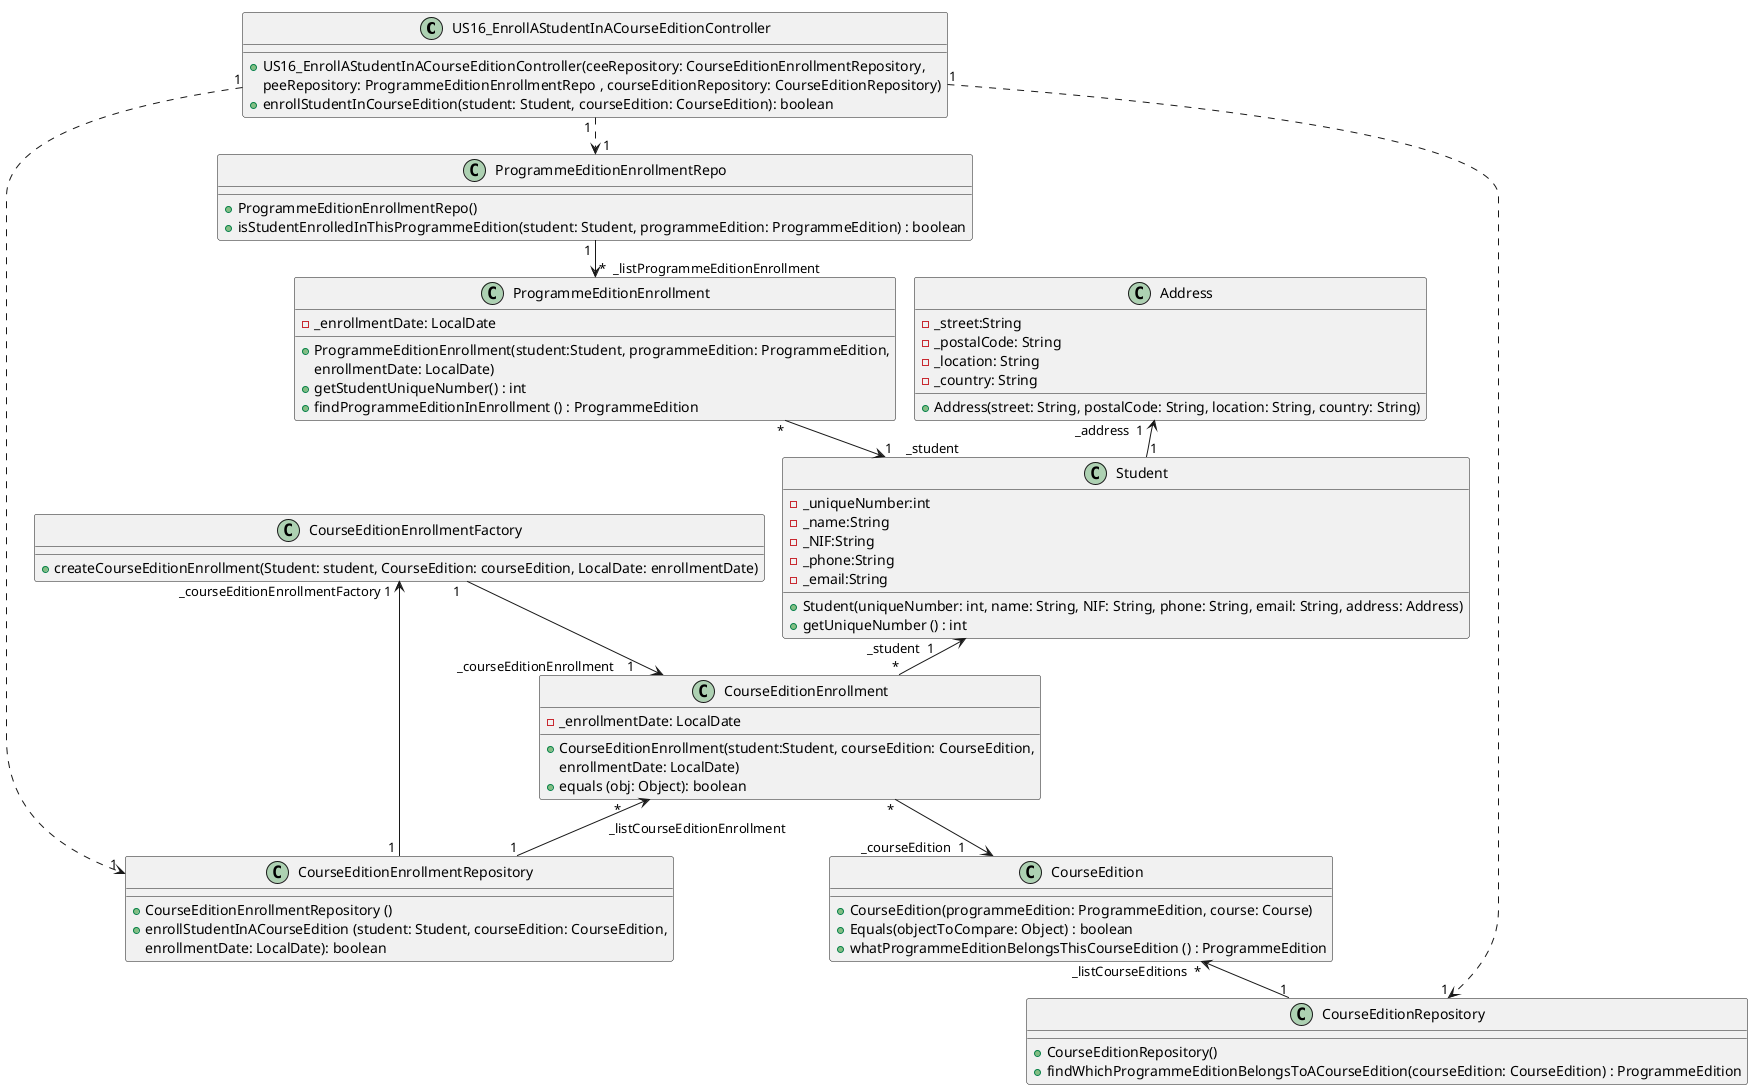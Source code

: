 @startuml
!pragma layout smetana


class US16_EnrollAStudentInACourseEditionController {
    +US16_EnrollAStudentInACourseEditionController(ceeRepository: CourseEditionEnrollmentRepository,
    peeRepository: ProgrammeEditionEnrollmentRepo , courseEditionRepository: CourseEditionRepository)
    +enrollStudentInCourseEdition(student: Student, courseEdition: CourseEdition): boolean
}

class CourseEditionEnrollmentFactory{
    +createCourseEditionEnrollment(Student: student, CourseEdition: courseEdition, LocalDate: enrollmentDate)
}

class CourseEditionEnrollment {
    -_enrollmentDate: LocalDate
    +CourseEditionEnrollment(student:Student, courseEdition: CourseEdition,
     enrollmentDate: LocalDate)
    +equals (obj: Object): boolean
}

class CourseEditionEnrollmentRepository {
    +CourseEditionEnrollmentRepository ()
    +enrollStudentInACourseEdition (student: Student, courseEdition: CourseEdition,
    enrollmentDate: LocalDate): boolean
}

class ProgrammeEditionEnrollment {
    -_enrollmentDate: LocalDate
    +ProgrammeEditionEnrollment(student:Student, programmeEdition: ProgrammeEdition,
     enrollmentDate: LocalDate)
    +getStudentUniqueNumber() : int
    +findProgrammeEditionInEnrollment () : ProgrammeEdition
}

class ProgrammeEditionEnrollmentRepo {
    +ProgrammeEditionEnrollmentRepo()
    +isStudentEnrolledInThisProgrammeEdition(student: Student, programmeEdition: ProgrammeEdition) : boolean
}

class Student {
    -_uniqueNumber:int
    -_name:String
    -_NIF:String
    -_phone:String
    -_email:String
    +Student(uniqueNumber: int, name: String, NIF: String, phone: String, email: String, address: Address)
    +getUniqueNumber () : int
}

class Address {
     -_street:String
     -_postalCode: String
     -_location: String
     -_country: String
     +Address(street: String, postalCode: String, location: String, country: String)
}

class CourseEdition {
    +CourseEdition(programmeEdition: ProgrammeEdition, course: Course)
    +Equals(objectToCompare: Object) : boolean
    +whatProgrammeEditionBelongsThisCourseEdition () : ProgrammeEdition
}

class CourseEditionRepository {
    +CourseEditionRepository()
    +findWhichProgrammeEditionBelongsToACourseEdition(courseEdition: CourseEdition) : ProgrammeEdition
}

CourseEdition "_listCourseEditions  *" <-- "1" CourseEditionRepository
Student "_student  1         " <-- "*" CourseEditionEnrollment
CourseEditionEnrollment "*" --> "_courseEdition  1        " CourseEdition
CourseEditionEnrollment "   *        " <-- "1" CourseEditionEnrollmentRepository: _listCourseEditionEnrollment
CourseEditionEnrollmentFactory "  1  " --> " _courseEditionEnrollment    1        " CourseEditionEnrollment
CourseEditionEnrollmentFactory "_courseEditionEnrollmentFactory 1  " <-- "   1 " CourseEditionEnrollmentRepository
ProgrammeEditionEnrollment "*" --> "1    _student           " Student
ProgrammeEditionEnrollment " *  _listProgrammeEditionEnrollment    " <-u- "1 " ProgrammeEditionEnrollmentRepo
US16_EnrollAStudentInACourseEditionController "1"..> "1" CourseEditionRepository
US16_EnrollAStudentInACourseEditionController "1 "..> "  1" ProgrammeEditionEnrollmentRepo
US16_EnrollAStudentInACourseEditionController "1"..> "1  " CourseEditionEnrollmentRepository
Address "_address  1   " <-- " 1  " Student

@enduml